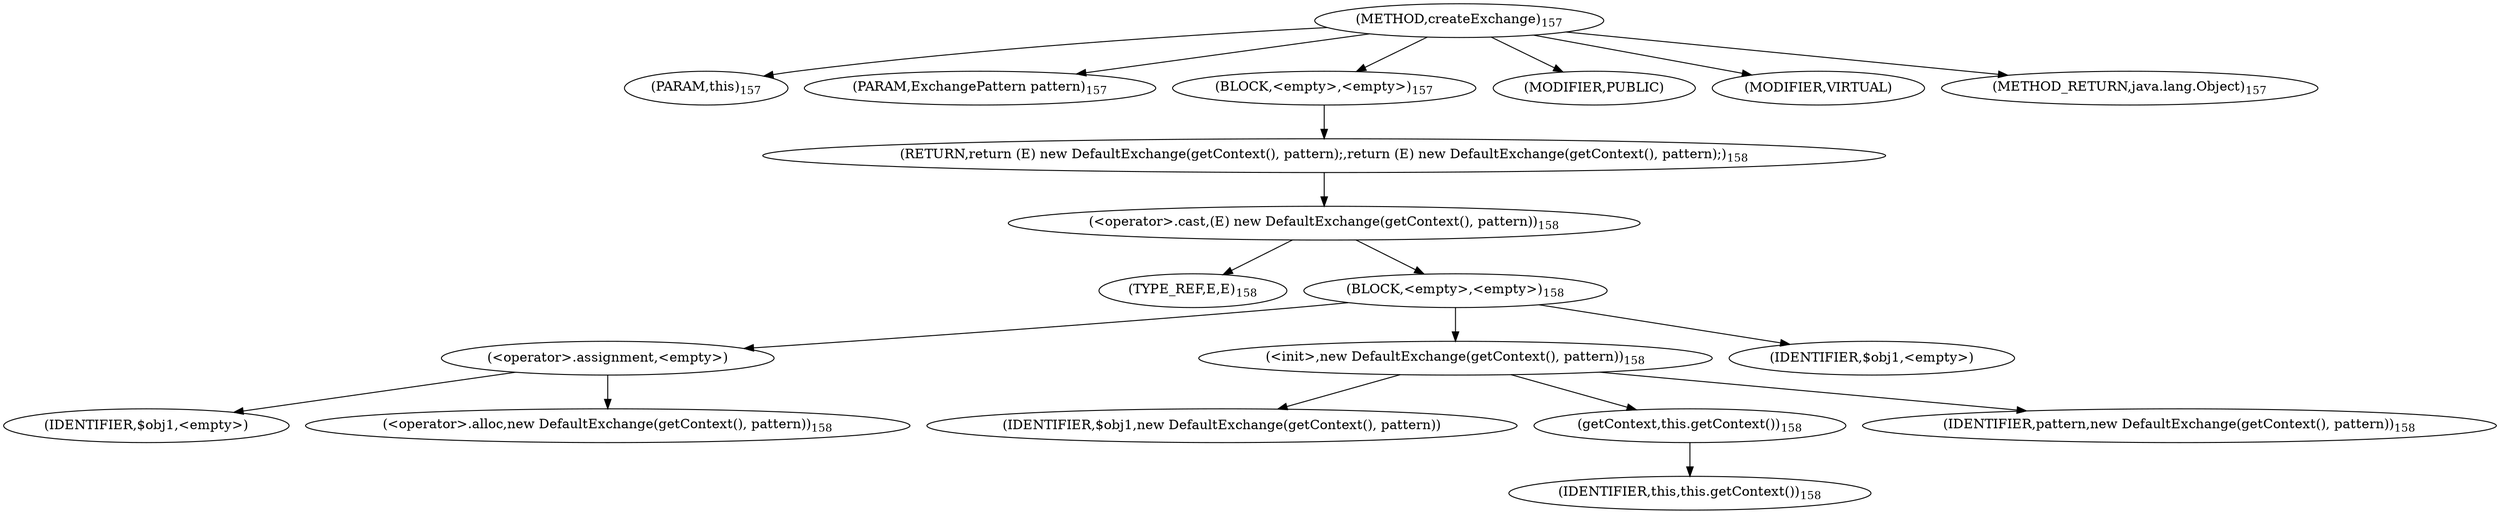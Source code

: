 digraph "createExchange" {  
"382" [label = <(METHOD,createExchange)<SUB>157</SUB>> ]
"29" [label = <(PARAM,this)<SUB>157</SUB>> ]
"383" [label = <(PARAM,ExchangePattern pattern)<SUB>157</SUB>> ]
"384" [label = <(BLOCK,&lt;empty&gt;,&lt;empty&gt;)<SUB>157</SUB>> ]
"385" [label = <(RETURN,return (E) new DefaultExchange(getContext(), pattern);,return (E) new DefaultExchange(getContext(), pattern);)<SUB>158</SUB>> ]
"386" [label = <(&lt;operator&gt;.cast,(E) new DefaultExchange(getContext(), pattern))<SUB>158</SUB>> ]
"387" [label = <(TYPE_REF,E,E)<SUB>158</SUB>> ]
"388" [label = <(BLOCK,&lt;empty&gt;,&lt;empty&gt;)<SUB>158</SUB>> ]
"389" [label = <(&lt;operator&gt;.assignment,&lt;empty&gt;)> ]
"390" [label = <(IDENTIFIER,$obj1,&lt;empty&gt;)> ]
"391" [label = <(&lt;operator&gt;.alloc,new DefaultExchange(getContext(), pattern))<SUB>158</SUB>> ]
"392" [label = <(&lt;init&gt;,new DefaultExchange(getContext(), pattern))<SUB>158</SUB>> ]
"393" [label = <(IDENTIFIER,$obj1,new DefaultExchange(getContext(), pattern))> ]
"394" [label = <(getContext,this.getContext())<SUB>158</SUB>> ]
"28" [label = <(IDENTIFIER,this,this.getContext())<SUB>158</SUB>> ]
"395" [label = <(IDENTIFIER,pattern,new DefaultExchange(getContext(), pattern))<SUB>158</SUB>> ]
"396" [label = <(IDENTIFIER,$obj1,&lt;empty&gt;)> ]
"397" [label = <(MODIFIER,PUBLIC)> ]
"398" [label = <(MODIFIER,VIRTUAL)> ]
"399" [label = <(METHOD_RETURN,java.lang.Object)<SUB>157</SUB>> ]
  "382" -> "29" 
  "382" -> "383" 
  "382" -> "384" 
  "382" -> "397" 
  "382" -> "398" 
  "382" -> "399" 
  "384" -> "385" 
  "385" -> "386" 
  "386" -> "387" 
  "386" -> "388" 
  "388" -> "389" 
  "388" -> "392" 
  "388" -> "396" 
  "389" -> "390" 
  "389" -> "391" 
  "392" -> "393" 
  "392" -> "394" 
  "392" -> "395" 
  "394" -> "28" 
}
